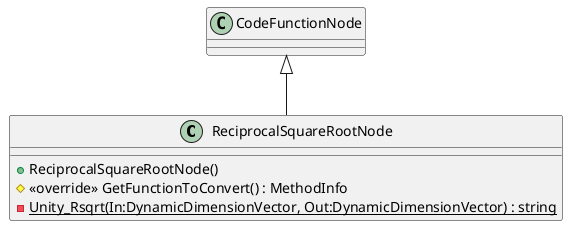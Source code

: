 @startuml
class ReciprocalSquareRootNode {
    + ReciprocalSquareRootNode()
    # <<override>> GetFunctionToConvert() : MethodInfo
    {static} - Unity_Rsqrt(In:DynamicDimensionVector, Out:DynamicDimensionVector) : string
}
CodeFunctionNode <|-- ReciprocalSquareRootNode
@enduml

